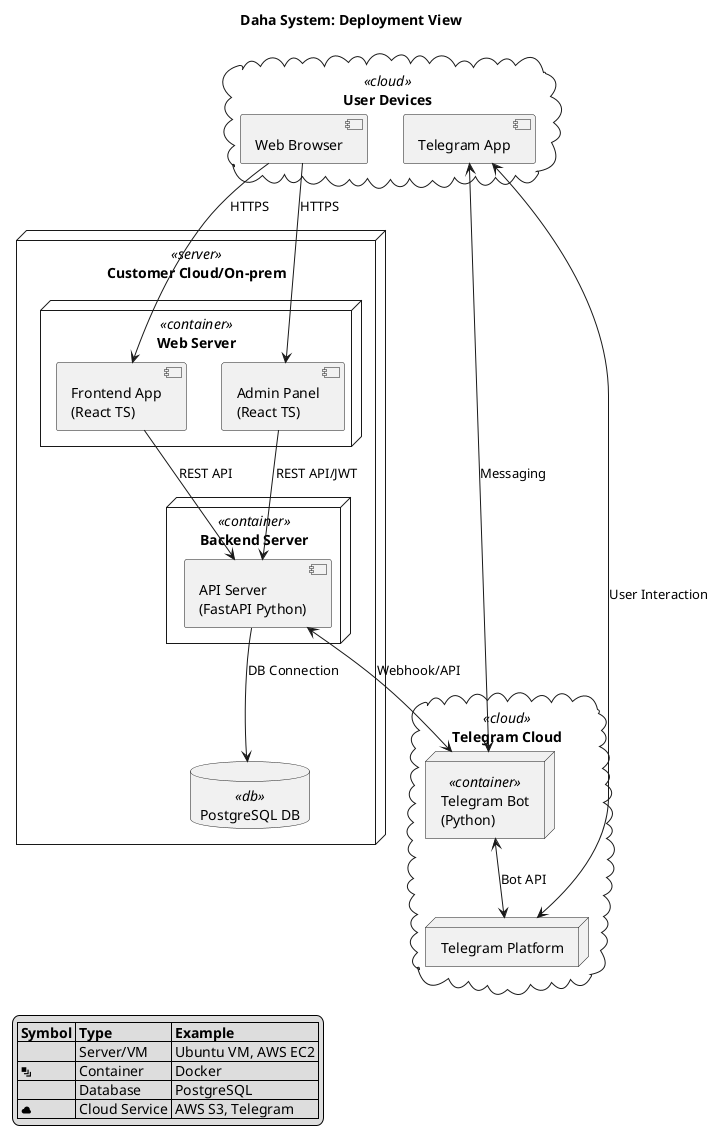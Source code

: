 @startuml
title Daha System: Deployment View

legend left
|= Symbol |= Type |= Example |
| <&server> | Server/VM | Ubuntu VM, AWS EC2 |
| <&layers> | Container | Docker |
| <&database> | Database | PostgreSQL |
| <&cloud> | Cloud Service | AWS S3, Telegram |
endlegend

' Nodes
node "Customer Cloud/On-prem" as customerCloud <<server>> {
    node "Web Server" <<container>> {
        [Frontend App\n(React TS)]
        [Admin Panel\n(React TS)]
    }
    node "Backend Server" <<container>> {
        [API Server\n(FastAPI Python)]
    }
    database "PostgreSQL DB" <<db>>
}

cloud "Telegram Cloud" as telegramCloud <<cloud>> {
    node "Telegram Bot\n(Python)" <<container>>
    node "Telegram Platform"
}

cloud "User Devices" as userDevices <<cloud>> {
    [Web Browser]
    [Telegram App]
}

' Connections
[Web Browser] --> [Frontend App\n(React TS)] : HTTPS
[Web Browser] --> [Admin Panel\n(React TS)] : HTTPS
[Frontend App\n(React TS)] --> [API Server\n(FastAPI Python)] : REST API
[Admin Panel\n(React TS)] --> [API Server\n(FastAPI Python)] : REST API/JWT
[API Server\n(FastAPI Python)] --> "PostgreSQL DB" : DB Connection
[API Server\n(FastAPI Python)] <--> [Telegram Bot\n(Python)] : Webhook/API
[Telegram Bot\n(Python)] <--> "Telegram Platform" : Bot API
[Telegram App] <--> "Telegram Platform" : User Interaction
[Telegram App] <--> [Telegram Bot\n(Python)] : Messaging

@enduml
